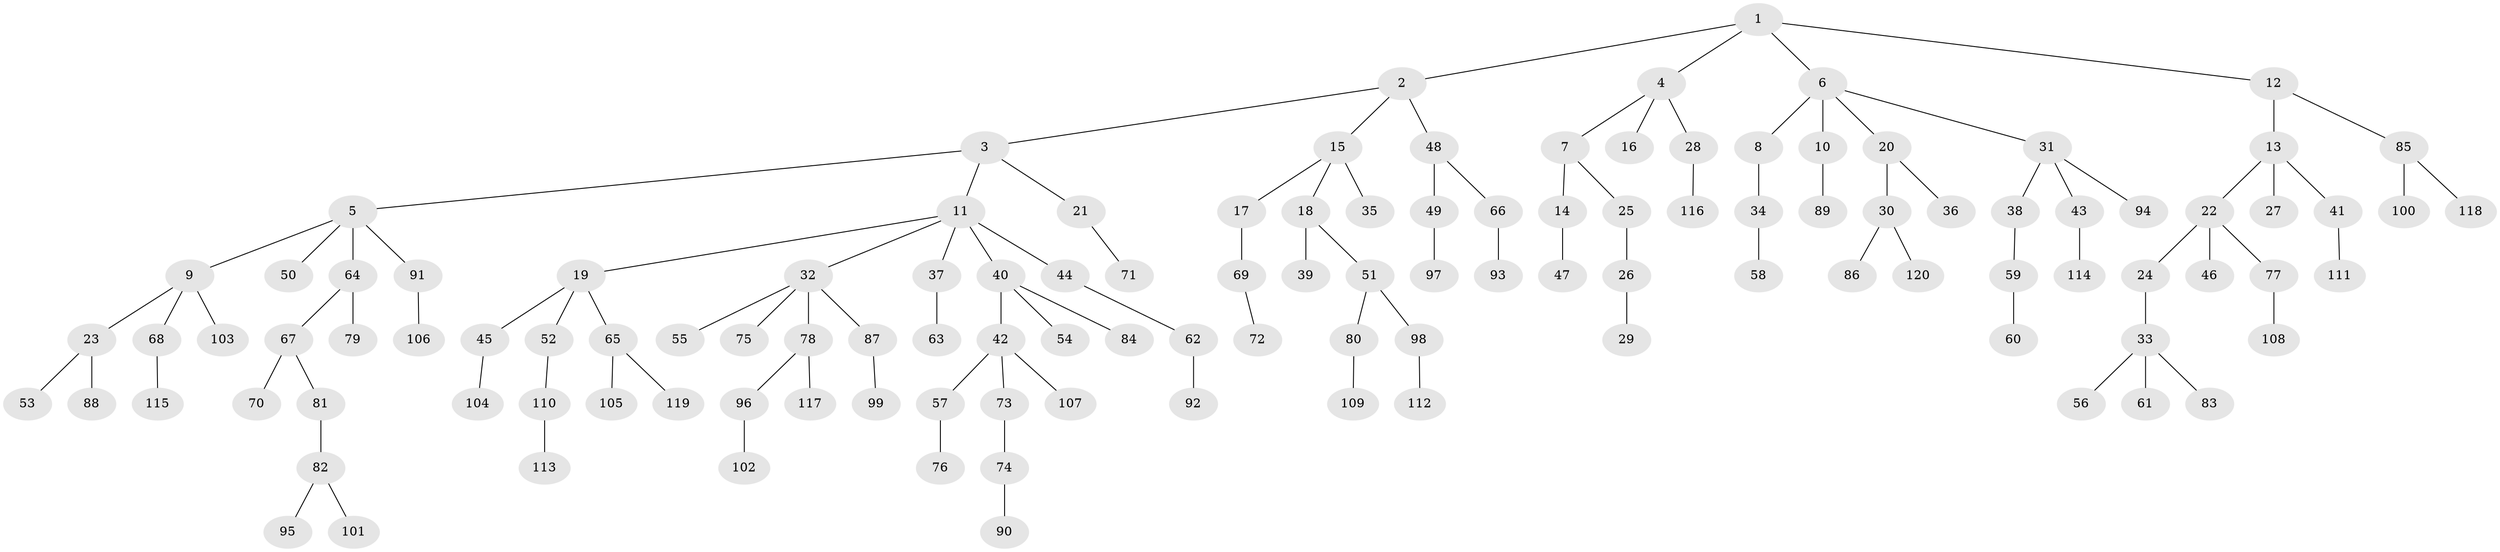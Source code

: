 // Generated by graph-tools (version 1.1) at 2025/26/03/09/25 03:26:28]
// undirected, 120 vertices, 119 edges
graph export_dot {
graph [start="1"]
  node [color=gray90,style=filled];
  1;
  2;
  3;
  4;
  5;
  6;
  7;
  8;
  9;
  10;
  11;
  12;
  13;
  14;
  15;
  16;
  17;
  18;
  19;
  20;
  21;
  22;
  23;
  24;
  25;
  26;
  27;
  28;
  29;
  30;
  31;
  32;
  33;
  34;
  35;
  36;
  37;
  38;
  39;
  40;
  41;
  42;
  43;
  44;
  45;
  46;
  47;
  48;
  49;
  50;
  51;
  52;
  53;
  54;
  55;
  56;
  57;
  58;
  59;
  60;
  61;
  62;
  63;
  64;
  65;
  66;
  67;
  68;
  69;
  70;
  71;
  72;
  73;
  74;
  75;
  76;
  77;
  78;
  79;
  80;
  81;
  82;
  83;
  84;
  85;
  86;
  87;
  88;
  89;
  90;
  91;
  92;
  93;
  94;
  95;
  96;
  97;
  98;
  99;
  100;
  101;
  102;
  103;
  104;
  105;
  106;
  107;
  108;
  109;
  110;
  111;
  112;
  113;
  114;
  115;
  116;
  117;
  118;
  119;
  120;
  1 -- 2;
  1 -- 4;
  1 -- 6;
  1 -- 12;
  2 -- 3;
  2 -- 15;
  2 -- 48;
  3 -- 5;
  3 -- 11;
  3 -- 21;
  4 -- 7;
  4 -- 16;
  4 -- 28;
  5 -- 9;
  5 -- 50;
  5 -- 64;
  5 -- 91;
  6 -- 8;
  6 -- 10;
  6 -- 20;
  6 -- 31;
  7 -- 14;
  7 -- 25;
  8 -- 34;
  9 -- 23;
  9 -- 68;
  9 -- 103;
  10 -- 89;
  11 -- 19;
  11 -- 32;
  11 -- 37;
  11 -- 40;
  11 -- 44;
  12 -- 13;
  12 -- 85;
  13 -- 22;
  13 -- 27;
  13 -- 41;
  14 -- 47;
  15 -- 17;
  15 -- 18;
  15 -- 35;
  17 -- 69;
  18 -- 39;
  18 -- 51;
  19 -- 45;
  19 -- 52;
  19 -- 65;
  20 -- 30;
  20 -- 36;
  21 -- 71;
  22 -- 24;
  22 -- 46;
  22 -- 77;
  23 -- 53;
  23 -- 88;
  24 -- 33;
  25 -- 26;
  26 -- 29;
  28 -- 116;
  30 -- 86;
  30 -- 120;
  31 -- 38;
  31 -- 43;
  31 -- 94;
  32 -- 55;
  32 -- 75;
  32 -- 78;
  32 -- 87;
  33 -- 56;
  33 -- 61;
  33 -- 83;
  34 -- 58;
  37 -- 63;
  38 -- 59;
  40 -- 42;
  40 -- 54;
  40 -- 84;
  41 -- 111;
  42 -- 57;
  42 -- 73;
  42 -- 107;
  43 -- 114;
  44 -- 62;
  45 -- 104;
  48 -- 49;
  48 -- 66;
  49 -- 97;
  51 -- 80;
  51 -- 98;
  52 -- 110;
  57 -- 76;
  59 -- 60;
  62 -- 92;
  64 -- 67;
  64 -- 79;
  65 -- 105;
  65 -- 119;
  66 -- 93;
  67 -- 70;
  67 -- 81;
  68 -- 115;
  69 -- 72;
  73 -- 74;
  74 -- 90;
  77 -- 108;
  78 -- 96;
  78 -- 117;
  80 -- 109;
  81 -- 82;
  82 -- 95;
  82 -- 101;
  85 -- 100;
  85 -- 118;
  87 -- 99;
  91 -- 106;
  96 -- 102;
  98 -- 112;
  110 -- 113;
}
